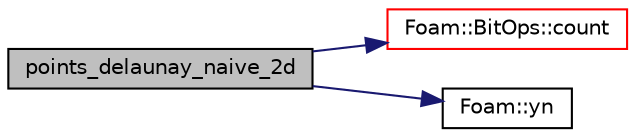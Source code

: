digraph "points_delaunay_naive_2d"
{
  bgcolor="transparent";
  edge [fontname="Helvetica",fontsize="10",labelfontname="Helvetica",labelfontsize="10"];
  node [fontname="Helvetica",fontsize="10",shape=record];
  rankdir="LR";
  Node1 [label="points_delaunay_naive_2d",height=0.2,width=0.4,color="black", fillcolor="grey75", style="filled" fontcolor="black"];
  Node1 -> Node2 [color="midnightblue",fontsize="10",style="solid",fontname="Helvetica"];
  Node2 [label="Foam::BitOps::count",height=0.2,width=0.4,color="red",URL="$namespaceFoam_1_1BitOps.html#ab3084f7a6abc6e68ab76aa3465ed0fb0",tooltip="Count number of &#39;true&#39; entries. "];
  Node1 -> Node3 [color="midnightblue",fontsize="10",style="solid",fontname="Helvetica"];
  Node3 [label="Foam::yn",height=0.2,width=0.4,color="black",URL="$namespaceFoam.html#a677ea57c9bccfdf580bba9b3d0c697e2"];
}

